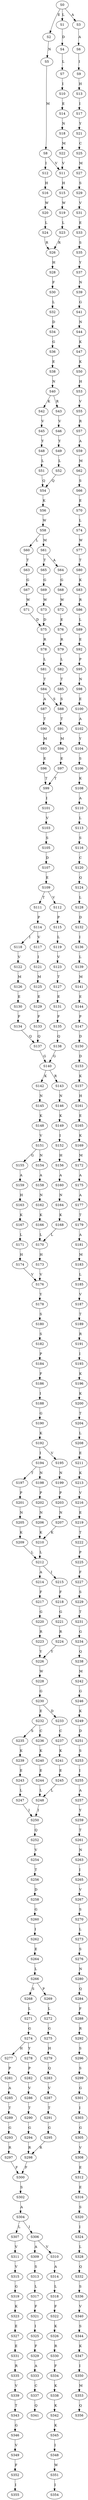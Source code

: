 strict digraph  {
	S0 -> S1 [ label = L ];
	S0 -> S2 [ label = E ];
	S0 -> S3 [ label = A ];
	S1 -> S4 [ label = D ];
	S2 -> S5 [ label = N ];
	S3 -> S6 [ label = A ];
	S4 -> S7 [ label = L ];
	S5 -> S8 [ label = M ];
	S6 -> S9 [ label = I ];
	S7 -> S10 [ label = I ];
	S8 -> S11 [ label = V ];
	S8 -> S12 [ label = I ];
	S9 -> S13 [ label = H ];
	S10 -> S14 [ label = E ];
	S11 -> S15 [ label = H ];
	S12 -> S16 [ label = H ];
	S13 -> S17 [ label = I ];
	S14 -> S18 [ label = N ];
	S15 -> S19 [ label = W ];
	S16 -> S20 [ label = W ];
	S17 -> S21 [ label = Y ];
	S18 -> S22 [ label = M ];
	S19 -> S23 [ label = L ];
	S20 -> S24 [ label = L ];
	S21 -> S25 [ label = C ];
	S22 -> S11 [ label = V ];
	S23 -> S26 [ label = R ];
	S24 -> S26 [ label = R ];
	S25 -> S27 [ label = M ];
	S26 -> S28 [ label = H ];
	S27 -> S29 [ label = S ];
	S28 -> S30 [ label = F ];
	S29 -> S31 [ label = V ];
	S30 -> S32 [ label = L ];
	S31 -> S33 [ label = E ];
	S32 -> S34 [ label = D ];
	S33 -> S35 [ label = S ];
	S34 -> S36 [ label = G ];
	S35 -> S37 [ label = Y ];
	S36 -> S38 [ label = E ];
	S37 -> S39 [ label = N ];
	S38 -> S40 [ label = N ];
	S39 -> S41 [ label = G ];
	S40 -> S42 [ label = K ];
	S40 -> S43 [ label = R ];
	S41 -> S44 [ label = N ];
	S42 -> S45 [ label = V ];
	S43 -> S46 [ label = V ];
	S44 -> S47 [ label = K ];
	S45 -> S48 [ label = Y ];
	S46 -> S49 [ label = Y ];
	S47 -> S50 [ label = K ];
	S48 -> S51 [ label = L ];
	S49 -> S52 [ label = L ];
	S50 -> S53 [ label = H ];
	S51 -> S54 [ label = Q ];
	S52 -> S54 [ label = Q ];
	S53 -> S55 [ label = V ];
	S54 -> S56 [ label = K ];
	S55 -> S57 [ label = R ];
	S56 -> S58 [ label = W ];
	S57 -> S59 [ label = A ];
	S58 -> S60 [ label = L ];
	S58 -> S61 [ label = M ];
	S59 -> S62 [ label = M ];
	S60 -> S63 [ label = T ];
	S61 -> S64 [ label = A ];
	S61 -> S65 [ label = T ];
	S62 -> S66 [ label = S ];
	S63 -> S67 [ label = G ];
	S64 -> S68 [ label = G ];
	S65 -> S69 [ label = G ];
	S66 -> S70 [ label = E ];
	S67 -> S71 [ label = W ];
	S68 -> S72 [ label = W ];
	S69 -> S73 [ label = W ];
	S70 -> S74 [ label = L ];
	S71 -> S75 [ label = D ];
	S72 -> S76 [ label = E ];
	S73 -> S75 [ label = D ];
	S74 -> S77 [ label = W ];
	S75 -> S78 [ label = R ];
	S76 -> S79 [ label = R ];
	S77 -> S80 [ label = T ];
	S78 -> S81 [ label = L ];
	S79 -> S82 [ label = L ];
	S80 -> S83 [ label = K ];
	S81 -> S84 [ label = T ];
	S82 -> S85 [ label = T ];
	S83 -> S86 [ label = R ];
	S84 -> S87 [ label = A ];
	S84 -> S88 [ label = S ];
	S85 -> S88 [ label = S ];
	S86 -> S89 [ label = L ];
	S87 -> S90 [ label = T ];
	S88 -> S91 [ label = T ];
	S89 -> S92 [ label = E ];
	S90 -> S93 [ label = M ];
	S91 -> S94 [ label = M ];
	S92 -> S95 [ label = P ];
	S93 -> S96 [ label = E ];
	S94 -> S97 [ label = E ];
	S95 -> S98 [ label = N ];
	S96 -> S99 [ label = T ];
	S97 -> S99 [ label = T ];
	S98 -> S100 [ label = E ];
	S99 -> S101 [ label = I ];
	S100 -> S102 [ label = A ];
	S101 -> S103 [ label = V ];
	S102 -> S104 [ label = Y ];
	S103 -> S105 [ label = S ];
	S104 -> S106 [ label = S ];
	S105 -> S107 [ label = D ];
	S106 -> S108 [ label = K ];
	S107 -> S109 [ label = E ];
	S108 -> S110 [ label = A ];
	S109 -> S111 [ label = T ];
	S109 -> S112 [ label = V ];
	S110 -> S113 [ label = L ];
	S111 -> S114 [ label = P ];
	S112 -> S115 [ label = P ];
	S113 -> S116 [ label = S ];
	S114 -> S117 [ label = V ];
	S114 -> S118 [ label = I ];
	S115 -> S119 [ label = L ];
	S116 -> S120 [ label = C ];
	S117 -> S121 [ label = I ];
	S118 -> S122 [ label = V ];
	S119 -> S123 [ label = V ];
	S120 -> S124 [ label = Q ];
	S121 -> S125 [ label = M ];
	S122 -> S126 [ label = M ];
	S123 -> S127 [ label = T ];
	S124 -> S128 [ label = L ];
	S125 -> S129 [ label = E ];
	S126 -> S130 [ label = E ];
	S127 -> S131 [ label = E ];
	S128 -> S132 [ label = D ];
	S129 -> S133 [ label = F ];
	S130 -> S134 [ label = F ];
	S131 -> S135 [ label = F ];
	S132 -> S136 [ label = I ];
	S133 -> S137 [ label = Q ];
	S134 -> S137 [ label = Q ];
	S135 -> S138 [ label = Q ];
	S136 -> S139 [ label = L ];
	S137 -> S140 [ label = G ];
	S138 -> S140 [ label = G ];
	S139 -> S141 [ label = M ];
	S140 -> S142 [ label = K ];
	S140 -> S143 [ label = R ];
	S141 -> S144 [ label = E ];
	S142 -> S145 [ label = N ];
	S143 -> S146 [ label = N ];
	S144 -> S147 [ label = P ];
	S145 -> S148 [ label = K ];
	S146 -> S149 [ label = K ];
	S147 -> S150 [ label = D ];
	S148 -> S151 [ label = V ];
	S149 -> S152 [ label = I ];
	S150 -> S153 [ label = D ];
	S151 -> S154 [ label = N ];
	S151 -> S155 [ label = G ];
	S152 -> S156 [ label = H ];
	S153 -> S157 [ label = K ];
	S154 -> S158 [ label = A ];
	S155 -> S159 [ label = A ];
	S156 -> S160 [ label = A ];
	S157 -> S161 [ label = H ];
	S158 -> S162 [ label = N ];
	S159 -> S163 [ label = H ];
	S160 -> S164 [ label = N ];
	S161 -> S165 [ label = E ];
	S162 -> S166 [ label = K ];
	S163 -> S167 [ label = K ];
	S164 -> S168 [ label = K ];
	S165 -> S169 [ label = K ];
	S166 -> S170 [ label = L ];
	S167 -> S171 [ label = L ];
	S168 -> S170 [ label = L ];
	S169 -> S172 [ label = M ];
	S170 -> S173 [ label = H ];
	S171 -> S174 [ label = H ];
	S172 -> S175 [ label = A ];
	S173 -> S176 [ label = V ];
	S174 -> S176 [ label = V ];
	S175 -> S177 [ label = A ];
	S176 -> S178 [ label = Y ];
	S177 -> S179 [ label = T ];
	S178 -> S180 [ label = S ];
	S179 -> S181 [ label = A ];
	S180 -> S182 [ label = S ];
	S181 -> S183 [ label = M ];
	S182 -> S184 [ label = P ];
	S183 -> S185 [ label = L ];
	S184 -> S186 [ label = F ];
	S185 -> S187 [ label = V ];
	S186 -> S188 [ label = I ];
	S187 -> S189 [ label = T ];
	S188 -> S190 [ label = G ];
	S189 -> S191 [ label = R ];
	S190 -> S192 [ label = K ];
	S191 -> S193 [ label = I ];
	S192 -> S194 [ label = I ];
	S192 -> S195 [ label = V ];
	S193 -> S196 [ label = K ];
	S194 -> S197 [ label = T ];
	S194 -> S198 [ label = N ];
	S195 -> S199 [ label = N ];
	S196 -> S200 [ label = K ];
	S197 -> S201 [ label = P ];
	S198 -> S202 [ label = P ];
	S199 -> S203 [ label = P ];
	S200 -> S204 [ label = T ];
	S201 -> S205 [ label = N ];
	S202 -> S206 [ label = N ];
	S203 -> S207 [ label = N ];
	S204 -> S208 [ label = L ];
	S205 -> S209 [ label = K ];
	S206 -> S210 [ label = K ];
	S207 -> S210 [ label = K ];
	S208 -> S211 [ label = E ];
	S209 -> S212 [ label = L ];
	S210 -> S212 [ label = L ];
	S211 -> S213 [ label = K ];
	S212 -> S214 [ label = A ];
	S212 -> S215 [ label = I ];
	S213 -> S216 [ label = V ];
	S214 -> S217 [ label = F ];
	S215 -> S218 [ label = F ];
	S216 -> S219 [ label = E ];
	S217 -> S220 [ label = G ];
	S218 -> S221 [ label = G ];
	S219 -> S222 [ label = T ];
	S220 -> S223 [ label = R ];
	S221 -> S224 [ label = R ];
	S222 -> S225 [ label = P ];
	S223 -> S226 [ label = Y ];
	S224 -> S226 [ label = Y ];
	S225 -> S227 [ label = F ];
	S226 -> S228 [ label = W ];
	S227 -> S229 [ label = S ];
	S228 -> S230 [ label = G ];
	S229 -> S231 [ label = T ];
	S230 -> S232 [ label = E ];
	S230 -> S233 [ label = D ];
	S231 -> S234 [ label = G ];
	S232 -> S235 [ label = S ];
	S232 -> S236 [ label = C ];
	S233 -> S237 [ label = C ];
	S234 -> S238 [ label = Q ];
	S235 -> S239 [ label = K ];
	S236 -> S240 [ label = K ];
	S237 -> S241 [ label = K ];
	S238 -> S242 [ label = M ];
	S239 -> S243 [ label = E ];
	S240 -> S244 [ label = E ];
	S241 -> S245 [ label = E ];
	S242 -> S246 [ label = G ];
	S243 -> S247 [ label = L ];
	S244 -> S248 [ label = L ];
	S245 -> S248 [ label = L ];
	S246 -> S249 [ label = K ];
	S247 -> S250 [ label = I ];
	S248 -> S250 [ label = I ];
	S249 -> S251 [ label = D ];
	S250 -> S252 [ label = Q ];
	S251 -> S253 [ label = S ];
	S252 -> S254 [ label = V ];
	S253 -> S255 [ label = I ];
	S254 -> S256 [ label = T ];
	S255 -> S257 [ label = A ];
	S256 -> S258 [ label = D ];
	S257 -> S259 [ label = Y ];
	S258 -> S260 [ label = G ];
	S259 -> S261 [ label = T ];
	S260 -> S262 [ label = I ];
	S261 -> S263 [ label = N ];
	S262 -> S264 [ label = E ];
	S263 -> S265 [ label = I ];
	S264 -> S266 [ label = L ];
	S265 -> S267 [ label = V ];
	S266 -> S268 [ label = S ];
	S266 -> S269 [ label = P ];
	S267 -> S270 [ label = S ];
	S268 -> S271 [ label = L ];
	S269 -> S272 [ label = L ];
	S270 -> S273 [ label = L ];
	S271 -> S274 [ label = G ];
	S272 -> S275 [ label = G ];
	S273 -> S276 [ label = S ];
	S274 -> S277 [ label = H ];
	S274 -> S278 [ label = Y ];
	S275 -> S279 [ label = H ];
	S276 -> S280 [ label = N ];
	S277 -> S281 [ label = P ];
	S278 -> S282 [ label = P ];
	S279 -> S283 [ label = Q ];
	S280 -> S284 [ label = Q ];
	S281 -> S285 [ label = A ];
	S282 -> S286 [ label = V ];
	S283 -> S287 [ label = V ];
	S284 -> S288 [ label = F ];
	S285 -> S289 [ label = T ];
	S286 -> S290 [ label = T ];
	S287 -> S291 [ label = T ];
	S288 -> S292 [ label = R ];
	S289 -> S293 [ label = G ];
	S290 -> S294 [ label = G ];
	S291 -> S295 [ label = G ];
	S292 -> S296 [ label = S ];
	S293 -> S297 [ label = R ];
	S294 -> S298 [ label = R ];
	S295 -> S298 [ label = R ];
	S296 -> S299 [ label = S ];
	S297 -> S300 [ label = F ];
	S298 -> S300 [ label = F ];
	S299 -> S301 [ label = G ];
	S300 -> S302 [ label = S ];
	S301 -> S303 [ label = I ];
	S302 -> S304 [ label = A ];
	S303 -> S305 [ label = G ];
	S304 -> S306 [ label = I ];
	S304 -> S307 [ label = L ];
	S305 -> S308 [ label = V ];
	S306 -> S309 [ label = A ];
	S306 -> S310 [ label = V ];
	S307 -> S311 [ label = V ];
	S308 -> S312 [ label = E ];
	S309 -> S313 [ label = S ];
	S310 -> S314 [ label = A ];
	S311 -> S315 [ label = V ];
	S312 -> S316 [ label = E ];
	S313 -> S317 [ label = L ];
	S314 -> S318 [ label = L ];
	S315 -> S319 [ label = G ];
	S316 -> S320 [ label = S ];
	S317 -> S321 [ label = F ];
	S318 -> S322 [ label = F ];
	S319 -> S323 [ label = K ];
	S320 -> S324 [ label = I ];
	S321 -> S325 [ label = I ];
	S322 -> S326 [ label = K ];
	S323 -> S327 [ label = E ];
	S324 -> S328 [ label = L ];
	S325 -> S329 [ label = F ];
	S326 -> S330 [ label = R ];
	S327 -> S331 [ label = E ];
	S328 -> S332 [ label = Q ];
	S329 -> S333 [ label = A ];
	S330 -> S334 [ label = F ];
	S331 -> S335 [ label = R ];
	S332 -> S336 [ label = S ];
	S333 -> S337 [ label = C ];
	S334 -> S338 [ label = K ];
	S335 -> S339 [ label = V ];
	S336 -> S340 [ label = V ];
	S337 -> S341 [ label = Q ];
	S338 -> S342 [ label = K ];
	S339 -> S343 [ label = T ];
	S340 -> S344 [ label = S ];
	S342 -> S345 [ label = K ];
	S343 -> S346 [ label = G ];
	S344 -> S347 [ label = K ];
	S345 -> S348 [ label = I ];
	S346 -> S349 [ label = V ];
	S347 -> S350 [ label = I ];
	S348 -> S351 [ label = W ];
	S349 -> S352 [ label = F ];
	S350 -> S353 [ label = M ];
	S351 -> S354 [ label = I ];
	S352 -> S355 [ label = I ];
	S353 -> S356 [ label = Q ];
}
